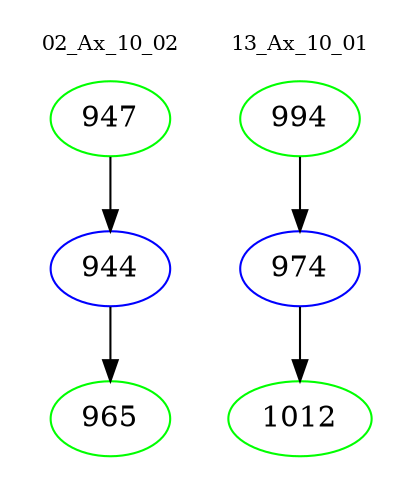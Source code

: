 digraph{
subgraph cluster_0 {
color = white
label = "02_Ax_10_02";
fontsize=10;
T0_947 [label="947", color="green"]
T0_947 -> T0_944 [color="black"]
T0_944 [label="944", color="blue"]
T0_944 -> T0_965 [color="black"]
T0_965 [label="965", color="green"]
}
subgraph cluster_1 {
color = white
label = "13_Ax_10_01";
fontsize=10;
T1_994 [label="994", color="green"]
T1_994 -> T1_974 [color="black"]
T1_974 [label="974", color="blue"]
T1_974 -> T1_1012 [color="black"]
T1_1012 [label="1012", color="green"]
}
}
